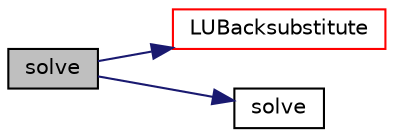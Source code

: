 digraph "solve"
{
  bgcolor="transparent";
  edge [fontname="Helvetica",fontsize="10",labelfontname="Helvetica",labelfontsize="10"];
  node [fontname="Helvetica",fontsize="10",shape=record];
  rankdir="LR";
  Node1 [label="solve",height=0.2,width=0.4,color="black", fillcolor="grey75", style="filled", fontcolor="black"];
  Node1 -> Node2 [color="midnightblue",fontsize="10",style="solid",fontname="Helvetica"];
  Node2 [label="LUBacksubstitute",height=0.2,width=0.4,color="red",URL="$a10974.html#a3a4fbcdd330a7cdba4ce12676ad9cb3e",tooltip="LU back-substitution with given source, returning the solution. "];
  Node1 -> Node3 [color="midnightblue",fontsize="10",style="solid",fontname="Helvetica"];
  Node3 [label="solve",height=0.2,width=0.4,color="black",URL="$a05145.html#a4ed43d58a6754059fa012bd273d05e33"];
}
